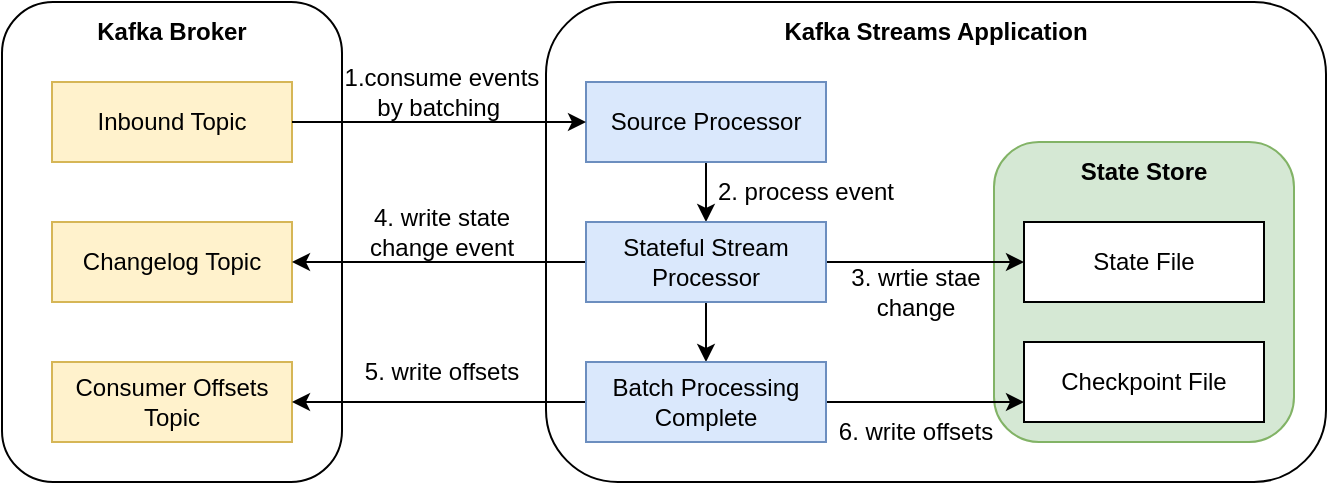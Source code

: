 <mxfile version="24.2.2" type="github">
  <diagram name="페이지-1" id="UfT5mkc2yS1BYfTib45v">
    <mxGraphModel dx="524" dy="997" grid="1" gridSize="10" guides="1" tooltips="1" connect="1" arrows="1" fold="1" page="1" pageScale="1" pageWidth="1169" pageHeight="827" math="0" shadow="0">
      <root>
        <mxCell id="0" />
        <mxCell id="1" parent="0" />
        <mxCell id="AOtX1eQyf6H5xs8ZpiQd-1" value="" style="rounded=1;whiteSpace=wrap;html=1;" parent="1" vertex="1">
          <mxGeometry x="88" y="170" width="170" height="240" as="geometry" />
        </mxCell>
        <mxCell id="AOtX1eQyf6H5xs8ZpiQd-2" value="&lt;b&gt;Kafka Broker&lt;/b&gt;" style="text;html=1;align=center;verticalAlign=middle;whiteSpace=wrap;rounded=0;" parent="1" vertex="1">
          <mxGeometry x="128" y="170" width="90" height="30" as="geometry" />
        </mxCell>
        <mxCell id="AOtX1eQyf6H5xs8ZpiQd-3" value="Inbound Topic" style="rounded=0;whiteSpace=wrap;html=1;fillColor=#fff2cc;strokeColor=#d6b656;" parent="1" vertex="1">
          <mxGeometry x="113" y="210" width="120" height="40" as="geometry" />
        </mxCell>
        <mxCell id="AOtX1eQyf6H5xs8ZpiQd-4" value="" style="rounded=1;whiteSpace=wrap;html=1;" parent="1" vertex="1">
          <mxGeometry x="360" y="170" width="390" height="240" as="geometry" />
        </mxCell>
        <mxCell id="AOtX1eQyf6H5xs8ZpiQd-5" value="&lt;b&gt;Kafka Streams Application&lt;/b&gt;" style="text;html=1;align=center;verticalAlign=middle;whiteSpace=wrap;rounded=0;" parent="1" vertex="1">
          <mxGeometry x="475" y="170" width="160" height="30" as="geometry" />
        </mxCell>
        <mxCell id="xm4Lc75XV7fRagsL1sTL-8" style="edgeStyle=orthogonalEdgeStyle;rounded=0;orthogonalLoop=1;jettySize=auto;html=1;entryX=0.5;entryY=0;entryDx=0;entryDy=0;" edge="1" parent="1" source="AOtX1eQyf6H5xs8ZpiQd-6" target="xm4Lc75XV7fRagsL1sTL-3">
          <mxGeometry relative="1" as="geometry" />
        </mxCell>
        <mxCell id="AOtX1eQyf6H5xs8ZpiQd-6" value="Source Processor" style="rounded=0;whiteSpace=wrap;html=1;fillColor=#dae8fc;strokeColor=#6c8ebf;" parent="1" vertex="1">
          <mxGeometry x="380" y="210" width="120" height="40" as="geometry" />
        </mxCell>
        <mxCell id="AOtX1eQyf6H5xs8ZpiQd-9" value="" style="rounded=1;whiteSpace=wrap;html=1;fillColor=#d5e8d4;strokeColor=#82b366;" parent="1" vertex="1">
          <mxGeometry x="584" y="240" width="150" height="150" as="geometry" />
        </mxCell>
        <mxCell id="AOtX1eQyf6H5xs8ZpiQd-7" value="&lt;span style=&quot;font-weight: 400;&quot;&gt;State File&lt;/span&gt;" style="rounded=0;whiteSpace=wrap;html=1;fontStyle=1;" parent="1" vertex="1">
          <mxGeometry x="599" y="280" width="120" height="40" as="geometry" />
        </mxCell>
        <mxCell id="AOtX1eQyf6H5xs8ZpiQd-8" value="&lt;span style=&quot;font-weight: 400;&quot;&gt;Checkpoint File&lt;/span&gt;" style="rounded=0;whiteSpace=wrap;html=1;fontStyle=1;" parent="1" vertex="1">
          <mxGeometry x="599" y="340" width="120" height="40" as="geometry" />
        </mxCell>
        <mxCell id="AOtX1eQyf6H5xs8ZpiQd-10" value="&lt;b&gt;State Store&lt;/b&gt;" style="text;html=1;align=center;verticalAlign=middle;whiteSpace=wrap;rounded=0;" parent="1" vertex="1">
          <mxGeometry x="624" y="240" width="70" height="30" as="geometry" />
        </mxCell>
        <mxCell id="xm4Lc75XV7fRagsL1sTL-1" value="Changelog Topic" style="rounded=0;whiteSpace=wrap;html=1;fillColor=#fff2cc;strokeColor=#d6b656;" vertex="1" parent="1">
          <mxGeometry x="113" y="280" width="120" height="40" as="geometry" />
        </mxCell>
        <mxCell id="xm4Lc75XV7fRagsL1sTL-2" value="Consumer Offsets Topic" style="rounded=0;whiteSpace=wrap;html=1;fillColor=#fff2cc;strokeColor=#d6b656;" vertex="1" parent="1">
          <mxGeometry x="113" y="350" width="120" height="40" as="geometry" />
        </mxCell>
        <mxCell id="xm4Lc75XV7fRagsL1sTL-6" style="edgeStyle=orthogonalEdgeStyle;rounded=0;orthogonalLoop=1;jettySize=auto;html=1;entryX=1;entryY=0.5;entryDx=0;entryDy=0;" edge="1" parent="1" source="xm4Lc75XV7fRagsL1sTL-3" target="xm4Lc75XV7fRagsL1sTL-1">
          <mxGeometry relative="1" as="geometry" />
        </mxCell>
        <mxCell id="xm4Lc75XV7fRagsL1sTL-9" style="edgeStyle=orthogonalEdgeStyle;rounded=0;orthogonalLoop=1;jettySize=auto;html=1;entryX=0.5;entryY=0;entryDx=0;entryDy=0;" edge="1" parent="1" source="xm4Lc75XV7fRagsL1sTL-3" target="xm4Lc75XV7fRagsL1sTL-4">
          <mxGeometry relative="1" as="geometry" />
        </mxCell>
        <mxCell id="xm4Lc75XV7fRagsL1sTL-10" style="edgeStyle=orthogonalEdgeStyle;rounded=0;orthogonalLoop=1;jettySize=auto;html=1;entryX=0;entryY=0.5;entryDx=0;entryDy=0;" edge="1" parent="1" source="xm4Lc75XV7fRagsL1sTL-3" target="AOtX1eQyf6H5xs8ZpiQd-7">
          <mxGeometry relative="1" as="geometry" />
        </mxCell>
        <mxCell id="xm4Lc75XV7fRagsL1sTL-3" value="Stateful Stream Processor" style="rounded=0;whiteSpace=wrap;html=1;fillColor=#dae8fc;strokeColor=#6c8ebf;" vertex="1" parent="1">
          <mxGeometry x="380" y="280" width="120" height="40" as="geometry" />
        </mxCell>
        <mxCell id="xm4Lc75XV7fRagsL1sTL-7" style="edgeStyle=orthogonalEdgeStyle;rounded=0;orthogonalLoop=1;jettySize=auto;html=1;entryX=1;entryY=0.5;entryDx=0;entryDy=0;" edge="1" parent="1" source="xm4Lc75XV7fRagsL1sTL-4" target="xm4Lc75XV7fRagsL1sTL-2">
          <mxGeometry relative="1" as="geometry" />
        </mxCell>
        <mxCell id="xm4Lc75XV7fRagsL1sTL-11" style="edgeStyle=orthogonalEdgeStyle;rounded=0;orthogonalLoop=1;jettySize=auto;html=1;entryX=0;entryY=0.75;entryDx=0;entryDy=0;" edge="1" parent="1" source="xm4Lc75XV7fRagsL1sTL-4" target="AOtX1eQyf6H5xs8ZpiQd-8">
          <mxGeometry relative="1" as="geometry" />
        </mxCell>
        <mxCell id="xm4Lc75XV7fRagsL1sTL-4" value="Batch Processing Complete" style="rounded=0;whiteSpace=wrap;html=1;fillColor=#dae8fc;strokeColor=#6c8ebf;" vertex="1" parent="1">
          <mxGeometry x="380" y="350" width="120" height="40" as="geometry" />
        </mxCell>
        <mxCell id="xm4Lc75XV7fRagsL1sTL-5" style="edgeStyle=orthogonalEdgeStyle;rounded=0;orthogonalLoop=1;jettySize=auto;html=1;" edge="1" parent="1" source="AOtX1eQyf6H5xs8ZpiQd-3" target="AOtX1eQyf6H5xs8ZpiQd-6">
          <mxGeometry relative="1" as="geometry" />
        </mxCell>
        <mxCell id="xm4Lc75XV7fRagsL1sTL-12" value="1.consume events by batching&amp;nbsp;" style="text;html=1;align=center;verticalAlign=middle;whiteSpace=wrap;rounded=0;" vertex="1" parent="1">
          <mxGeometry x="258" y="200" width="100" height="30" as="geometry" />
        </mxCell>
        <mxCell id="xm4Lc75XV7fRagsL1sTL-14" value="2. process event" style="text;html=1;align=center;verticalAlign=middle;whiteSpace=wrap;rounded=0;" vertex="1" parent="1">
          <mxGeometry x="440" y="250" width="100" height="30" as="geometry" />
        </mxCell>
        <mxCell id="xm4Lc75XV7fRagsL1sTL-15" value="3. wrtie stae change" style="text;html=1;align=center;verticalAlign=middle;whiteSpace=wrap;rounded=0;" vertex="1" parent="1">
          <mxGeometry x="495" y="300" width="100" height="30" as="geometry" />
        </mxCell>
        <mxCell id="xm4Lc75XV7fRagsL1sTL-16" value="4. write state change event" style="text;html=1;align=center;verticalAlign=middle;whiteSpace=wrap;rounded=0;" vertex="1" parent="1">
          <mxGeometry x="258" y="270" width="100" height="30" as="geometry" />
        </mxCell>
        <mxCell id="xm4Lc75XV7fRagsL1sTL-17" value="5. write offsets" style="text;html=1;align=center;verticalAlign=middle;whiteSpace=wrap;rounded=0;" vertex="1" parent="1">
          <mxGeometry x="258" y="340" width="100" height="30" as="geometry" />
        </mxCell>
        <mxCell id="xm4Lc75XV7fRagsL1sTL-18" value="6. write offsets" style="text;html=1;align=center;verticalAlign=middle;whiteSpace=wrap;rounded=0;" vertex="1" parent="1">
          <mxGeometry x="495" y="370" width="100" height="30" as="geometry" />
        </mxCell>
      </root>
    </mxGraphModel>
  </diagram>
</mxfile>
